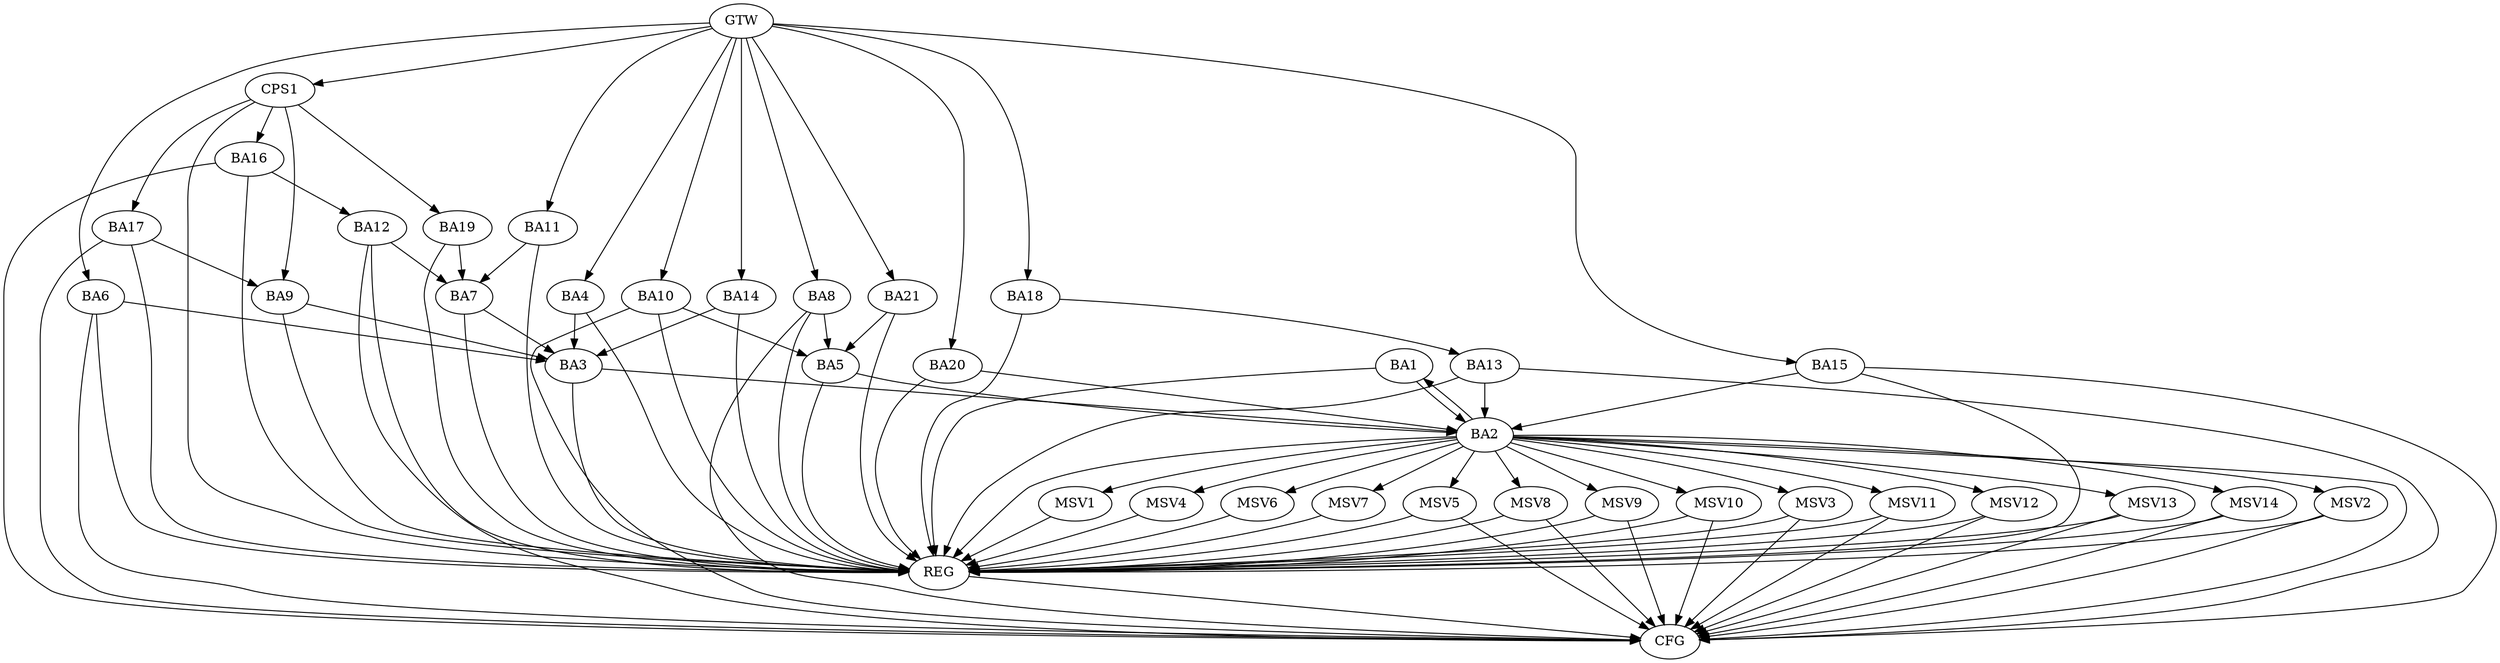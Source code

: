 strict digraph G {
  BA1 [ label="BA1" ];
  BA2 [ label="BA2" ];
  BA3 [ label="BA3" ];
  BA4 [ label="BA4" ];
  BA5 [ label="BA5" ];
  BA6 [ label="BA6" ];
  BA7 [ label="BA7" ];
  BA8 [ label="BA8" ];
  BA9 [ label="BA9" ];
  BA10 [ label="BA10" ];
  BA11 [ label="BA11" ];
  BA12 [ label="BA12" ];
  BA13 [ label="BA13" ];
  BA14 [ label="BA14" ];
  BA15 [ label="BA15" ];
  BA16 [ label="BA16" ];
  BA17 [ label="BA17" ];
  BA18 [ label="BA18" ];
  BA19 [ label="BA19" ];
  BA20 [ label="BA20" ];
  BA21 [ label="BA21" ];
  CPS1 [ label="CPS1" ];
  GTW [ label="GTW" ];
  REG [ label="REG" ];
  CFG [ label="CFG" ];
  MSV1 [ label="MSV1" ];
  MSV2 [ label="MSV2" ];
  MSV3 [ label="MSV3" ];
  MSV4 [ label="MSV4" ];
  MSV5 [ label="MSV5" ];
  MSV6 [ label="MSV6" ];
  MSV7 [ label="MSV7" ];
  MSV8 [ label="MSV8" ];
  MSV9 [ label="MSV9" ];
  MSV10 [ label="MSV10" ];
  MSV11 [ label="MSV11" ];
  MSV12 [ label="MSV12" ];
  MSV13 [ label="MSV13" ];
  MSV14 [ label="MSV14" ];
  BA1 -> BA2;
  BA2 -> BA1;
  BA3 -> BA2;
  BA4 -> BA3;
  BA5 -> BA2;
  BA6 -> BA3;
  BA7 -> BA3;
  BA8 -> BA5;
  BA9 -> BA3;
  BA10 -> BA5;
  BA11 -> BA7;
  BA12 -> BA7;
  BA13 -> BA2;
  BA14 -> BA3;
  BA15 -> BA2;
  BA16 -> BA12;
  BA17 -> BA9;
  BA18 -> BA13;
  BA19 -> BA7;
  BA20 -> BA2;
  BA21 -> BA5;
  CPS1 -> BA19;
  CPS1 -> BA16;
  CPS1 -> BA17;
  CPS1 -> BA9;
  GTW -> BA4;
  GTW -> BA6;
  GTW -> BA8;
  GTW -> BA10;
  GTW -> BA11;
  GTW -> BA14;
  GTW -> BA15;
  GTW -> BA18;
  GTW -> BA20;
  GTW -> BA21;
  GTW -> CPS1;
  BA1 -> REG;
  BA2 -> REG;
  BA3 -> REG;
  BA4 -> REG;
  BA5 -> REG;
  BA6 -> REG;
  BA7 -> REG;
  BA8 -> REG;
  BA9 -> REG;
  BA10 -> REG;
  BA11 -> REG;
  BA12 -> REG;
  BA13 -> REG;
  BA14 -> REG;
  BA15 -> REG;
  BA16 -> REG;
  BA17 -> REG;
  BA18 -> REG;
  BA19 -> REG;
  BA20 -> REG;
  BA21 -> REG;
  CPS1 -> REG;
  BA15 -> CFG;
  BA17 -> CFG;
  BA12 -> CFG;
  BA6 -> CFG;
  BA2 -> CFG;
  BA16 -> CFG;
  BA8 -> CFG;
  BA13 -> CFG;
  BA10 -> CFG;
  REG -> CFG;
  BA2 -> MSV1;
  MSV1 -> REG;
  BA2 -> MSV2;
  MSV2 -> REG;
  MSV2 -> CFG;
  BA2 -> MSV3;
  MSV3 -> REG;
  MSV3 -> CFG;
  BA2 -> MSV4;
  MSV4 -> REG;
  BA2 -> MSV5;
  MSV5 -> REG;
  MSV5 -> CFG;
  BA2 -> MSV6;
  MSV6 -> REG;
  BA2 -> MSV7;
  BA2 -> MSV8;
  BA2 -> MSV9;
  MSV7 -> REG;
  MSV8 -> REG;
  MSV8 -> CFG;
  MSV9 -> REG;
  MSV9 -> CFG;
  BA2 -> MSV10;
  MSV10 -> REG;
  MSV10 -> CFG;
  BA2 -> MSV11;
  MSV11 -> REG;
  MSV11 -> CFG;
  BA2 -> MSV12;
  MSV12 -> REG;
  MSV12 -> CFG;
  BA2 -> MSV13;
  BA2 -> MSV14;
  MSV13 -> REG;
  MSV13 -> CFG;
  MSV14 -> REG;
  MSV14 -> CFG;
}
